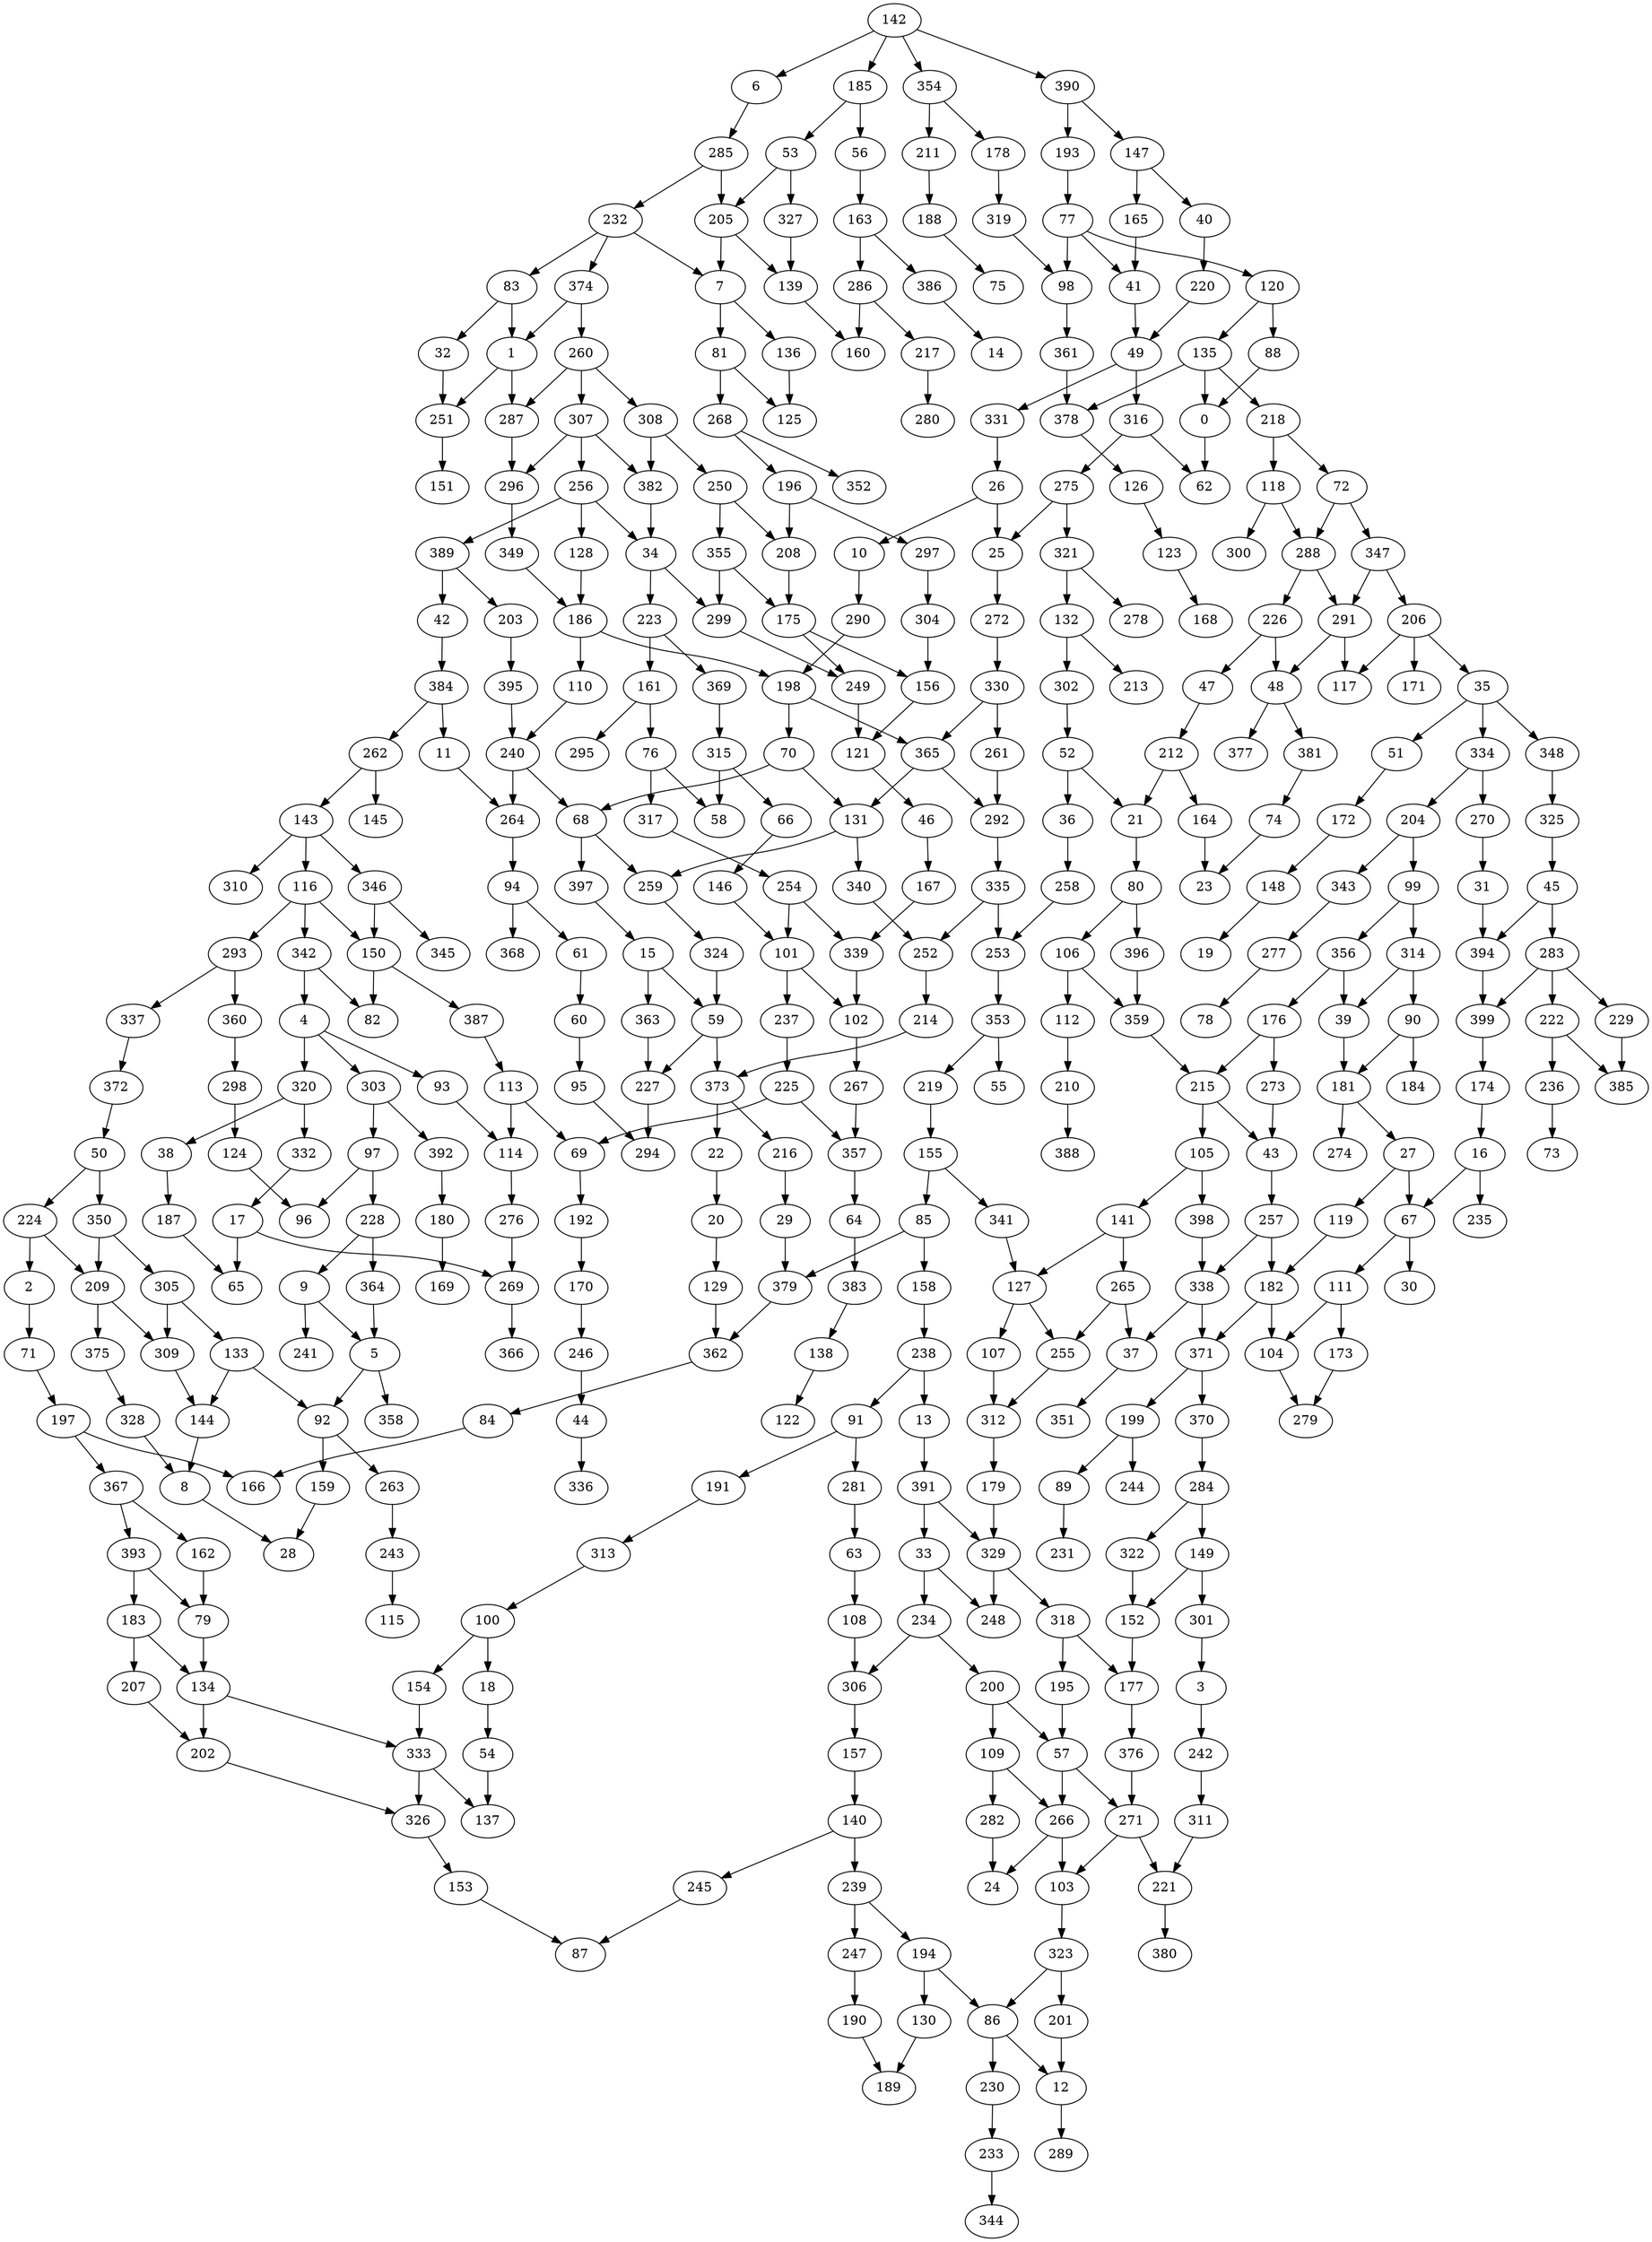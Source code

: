 strict digraph "" {
	0 -> 62;
	1 -> 251;
	1 -> 287;
	2 -> 71;
	3 -> 242;
	4 -> 93;
	4 -> 303;
	4 -> 320;
	5 -> 92;
	5 -> 358;
	6 -> 285;
	7 -> 81;
	7 -> 136;
	8 -> 28;
	9 -> 5;
	9 -> 241;
	10 -> 290;
	11 -> 264;
	12 -> 289;
	13 -> 391;
	15 -> 59;
	15 -> 363;
	16 -> 67;
	16 -> 235;
	17 -> 65;
	17 -> 269;
	18 -> 54;
	20 -> 129;
	21 -> 80;
	22 -> 20;
	25 -> 272;
	26 -> 10;
	26 -> 25;
	27 -> 67;
	27 -> 119;
	29 -> 379;
	31 -> 394;
	32 -> 251;
	33 -> 234;
	33 -> 248;
	34 -> 223;
	34 -> 299;
	35 -> 51;
	35 -> 334;
	35 -> 348;
	36 -> 258;
	37 -> 351;
	38 -> 187;
	39 -> 181;
	40 -> 220;
	41 -> 49;
	42 -> 384;
	43 -> 257;
	44 -> 336;
	45 -> 283;
	45 -> 394;
	46 -> 167;
	47 -> 212;
	48 -> 377;
	48 -> 381;
	49 -> 316;
	49 -> 331;
	50 -> 224;
	50 -> 350;
	51 -> 172;
	52 -> 21;
	52 -> 36;
	53 -> 205;
	53 -> 327;
	54 -> 137;
	56 -> 163;
	57 -> 266;
	57 -> 271;
	59 -> 227;
	59 -> 373;
	60 -> 95;
	61 -> 60;
	63 -> 108;
	64 -> 383;
	66 -> 146;
	67 -> 30;
	67 -> 111;
	68 -> 259;
	68 -> 397;
	69 -> 192;
	70 -> 68;
	70 -> 131;
	71 -> 197;
	72 -> 288;
	72 -> 347;
	74 -> 23;
	76 -> 58;
	76 -> 317;
	77 -> 41;
	77 -> 98;
	77 -> 120;
	79 -> 134;
	80 -> 106;
	80 -> 396;
	81 -> 125;
	81 -> 268;
	83 -> 1;
	83 -> 32;
	84 -> 166;
	85 -> 158;
	85 -> 379;
	86 -> 12;
	86 -> 230;
	88 -> 0;
	89 -> 231;
	90 -> 181;
	90 -> 184;
	91 -> 191;
	91 -> 281;
	92 -> 159;
	92 -> 263;
	93 -> 114;
	94 -> 61;
	94 -> 368;
	95 -> 294;
	97 -> 96;
	97 -> 228;
	98 -> 361;
	99 -> 314;
	99 -> 356;
	100 -> 18;
	100 -> 154;
	101 -> 102;
	101 -> 237;
	102 -> 267;
	103 -> 323;
	104 -> 279;
	105 -> 141;
	105 -> 398;
	106 -> 112;
	106 -> 359;
	107 -> 312;
	108 -> 306;
	109 -> 266;
	109 -> 282;
	110 -> 240;
	111 -> 104;
	111 -> 173;
	112 -> 210;
	113 -> 69;
	113 -> 114;
	114 -> 276;
	116 -> 150;
	116 -> 293;
	116 -> 342;
	118 -> 288;
	118 -> 300;
	119 -> 182;
	120 -> 88;
	120 -> 135;
	121 -> 46;
	123 -> 168;
	124 -> 96;
	126 -> 123;
	127 -> 107;
	127 -> 255;
	128 -> 186;
	129 -> 362;
	130 -> 189;
	131 -> 259;
	131 -> 340;
	132 -> 213;
	132 -> 302;
	133 -> 92;
	133 -> 144;
	134 -> 202;
	134 -> 333;
	135 -> 0;
	135 -> 218;
	135 -> 378;
	136 -> 125;
	138 -> 122;
	139 -> 160;
	140 -> 239;
	140 -> 245;
	141 -> 127;
	141 -> 265;
	142 -> 6;
	142 -> 185;
	142 -> 354;
	142 -> 390;
	143 -> 116;
	143 -> 310;
	143 -> 346;
	144 -> 8;
	146 -> 101;
	147 -> 40;
	147 -> 165;
	148 -> 19;
	149 -> 152;
	149 -> 301;
	150 -> 82;
	150 -> 387;
	152 -> 177;
	153 -> 87;
	154 -> 333;
	155 -> 85;
	155 -> 341;
	156 -> 121;
	157 -> 140;
	158 -> 238;
	159 -> 28;
	161 -> 76;
	161 -> 295;
	162 -> 79;
	163 -> 286;
	163 -> 386;
	164 -> 23;
	165 -> 41;
	167 -> 339;
	170 -> 246;
	172 -> 148;
	173 -> 279;
	174 -> 16;
	175 -> 156;
	175 -> 249;
	176 -> 215;
	176 -> 273;
	177 -> 376;
	178 -> 319;
	179 -> 329;
	180 -> 169;
	181 -> 27;
	181 -> 274;
	182 -> 104;
	182 -> 371;
	183 -> 134;
	183 -> 207;
	185 -> 53;
	185 -> 56;
	186 -> 110;
	186 -> 198;
	187 -> 65;
	188 -> 75;
	190 -> 189;
	191 -> 313;
	192 -> 170;
	193 -> 77;
	194 -> 86;
	194 -> 130;
	195 -> 57;
	196 -> 208;
	196 -> 297;
	197 -> 166;
	197 -> 367;
	198 -> 70;
	198 -> 365;
	199 -> 89;
	199 -> 244;
	200 -> 57;
	200 -> 109;
	201 -> 12;
	202 -> 326;
	203 -> 395;
	204 -> 99;
	204 -> 343;
	205 -> 7;
	205 -> 139;
	206 -> 35;
	206 -> 117;
	206 -> 171;
	207 -> 202;
	208 -> 175;
	209 -> 309;
	209 -> 375;
	210 -> 388;
	211 -> 188;
	212 -> 21;
	212 -> 164;
	214 -> 373;
	215 -> 43;
	215 -> 105;
	216 -> 29;
	217 -> 280;
	218 -> 72;
	218 -> 118;
	219 -> 155;
	220 -> 49;
	221 -> 380;
	222 -> 236;
	222 -> 385;
	223 -> 161;
	223 -> 369;
	224 -> 2;
	224 -> 209;
	225 -> 69;
	225 -> 357;
	226 -> 47;
	226 -> 48;
	227 -> 294;
	228 -> 9;
	228 -> 364;
	229 -> 385;
	230 -> 233;
	232 -> 7;
	232 -> 83;
	232 -> 374;
	233 -> 344;
	234 -> 200;
	234 -> 306;
	236 -> 73;
	237 -> 225;
	238 -> 13;
	238 -> 91;
	239 -> 194;
	239 -> 247;
	240 -> 68;
	240 -> 264;
	242 -> 311;
	243 -> 115;
	245 -> 87;
	246 -> 44;
	247 -> 190;
	249 -> 121;
	250 -> 208;
	250 -> 355;
	251 -> 151;
	252 -> 214;
	253 -> 353;
	254 -> 101;
	254 -> 339;
	255 -> 312;
	256 -> 34;
	256 -> 128;
	256 -> 389;
	257 -> 182;
	257 -> 338;
	258 -> 253;
	259 -> 324;
	260 -> 287;
	260 -> 307;
	260 -> 308;
	261 -> 292;
	262 -> 143;
	262 -> 145;
	263 -> 243;
	264 -> 94;
	265 -> 37;
	265 -> 255;
	266 -> 24;
	266 -> 103;
	267 -> 357;
	268 -> 196;
	268 -> 352;
	269 -> 366;
	270 -> 31;
	271 -> 103;
	271 -> 221;
	272 -> 330;
	273 -> 43;
	275 -> 25;
	275 -> 321;
	276 -> 269;
	277 -> 78;
	281 -> 63;
	282 -> 24;
	283 -> 222;
	283 -> 229;
	283 -> 399;
	284 -> 149;
	284 -> 322;
	285 -> 205;
	285 -> 232;
	286 -> 160;
	286 -> 217;
	287 -> 296;
	288 -> 226;
	288 -> 291;
	290 -> 198;
	291 -> 48;
	291 -> 117;
	292 -> 335;
	293 -> 337;
	293 -> 360;
	296 -> 349;
	297 -> 304;
	298 -> 124;
	299 -> 249;
	301 -> 3;
	302 -> 52;
	303 -> 97;
	303 -> 392;
	304 -> 156;
	305 -> 133;
	305 -> 309;
	306 -> 157;
	307 -> 256;
	307 -> 296;
	307 -> 382;
	308 -> 250;
	308 -> 382;
	309 -> 144;
	311 -> 221;
	312 -> 179;
	313 -> 100;
	314 -> 39;
	314 -> 90;
	315 -> 58;
	315 -> 66;
	316 -> 62;
	316 -> 275;
	317 -> 254;
	318 -> 177;
	318 -> 195;
	319 -> 98;
	320 -> 38;
	320 -> 332;
	321 -> 132;
	321 -> 278;
	322 -> 152;
	323 -> 86;
	323 -> 201;
	324 -> 59;
	325 -> 45;
	326 -> 153;
	327 -> 139;
	328 -> 8;
	329 -> 248;
	329 -> 318;
	330 -> 261;
	330 -> 365;
	331 -> 26;
	332 -> 17;
	333 -> 137;
	333 -> 326;
	334 -> 204;
	334 -> 270;
	335 -> 252;
	335 -> 253;
	337 -> 372;
	338 -> 37;
	338 -> 371;
	339 -> 102;
	340 -> 252;
	341 -> 127;
	342 -> 4;
	342 -> 82;
	343 -> 277;
	346 -> 150;
	346 -> 345;
	347 -> 206;
	347 -> 291;
	348 -> 325;
	349 -> 186;
	350 -> 209;
	350 -> 305;
	353 -> 55;
	353 -> 219;
	354 -> 178;
	354 -> 211;
	355 -> 175;
	355 -> 299;
	356 -> 39;
	356 -> 176;
	357 -> 64;
	359 -> 215;
	360 -> 298;
	361 -> 378;
	362 -> 84;
	363 -> 227;
	364 -> 5;
	365 -> 131;
	365 -> 292;
	367 -> 162;
	367 -> 393;
	369 -> 315;
	370 -> 284;
	371 -> 199;
	371 -> 370;
	372 -> 50;
	373 -> 22;
	373 -> 216;
	374 -> 1;
	374 -> 260;
	375 -> 328;
	376 -> 271;
	378 -> 126;
	379 -> 362;
	381 -> 74;
	382 -> 34;
	383 -> 138;
	384 -> 11;
	384 -> 262;
	386 -> 14;
	387 -> 113;
	389 -> 42;
	389 -> 203;
	390 -> 147;
	390 -> 193;
	391 -> 33;
	391 -> 329;
	392 -> 180;
	393 -> 79;
	393 -> 183;
	394 -> 399;
	395 -> 240;
	396 -> 359;
	397 -> 15;
	398 -> 338;
	399 -> 174;
}
